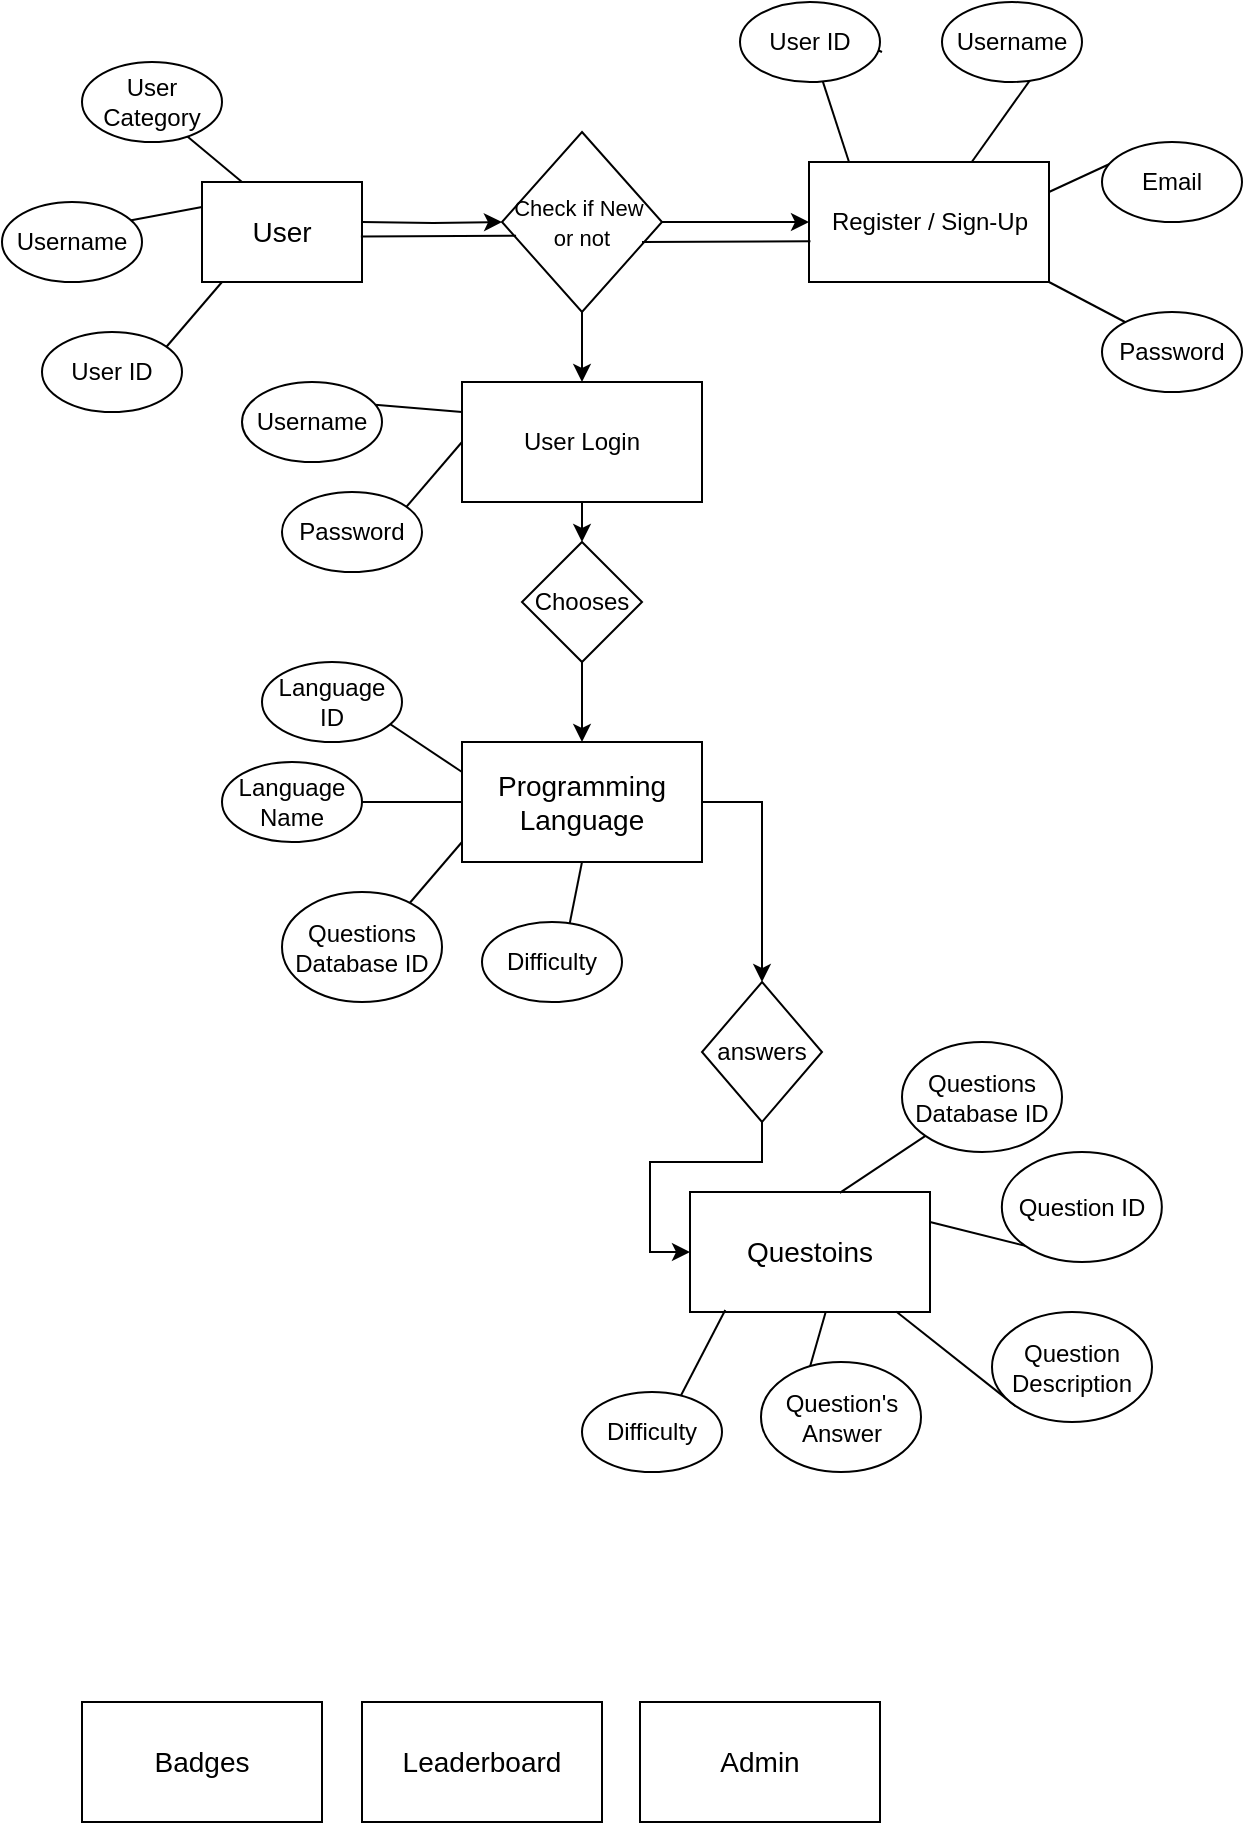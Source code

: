 <mxfile version="21.0.8" type="device"><diagram name="Page-1" id="WvWGj0stM3ibctudwUqx"><mxGraphModel dx="1816" dy="1699" grid="1" gridSize="10" guides="1" tooltips="1" connect="1" arrows="1" fold="1" page="1" pageScale="1" pageWidth="827" pageHeight="1169" math="0" shadow="0"><root><mxCell id="0"/><mxCell id="1" parent="0"/><mxCell id="6tX-1mgA7uxXbK9NMz-F-1" value="&lt;font style=&quot;font-size: 14px;&quot;&gt;User&lt;/font&gt;" style="rounded=0;whiteSpace=wrap;html=1;" vertex="1" parent="1"><mxGeometry x="50" y="50" width="80" height="50" as="geometry"/></mxCell><mxCell id="6tX-1mgA7uxXbK9NMz-F-20" style="edgeStyle=orthogonalEdgeStyle;rounded=0;orthogonalLoop=1;jettySize=auto;html=1;exitX=1;exitY=0.5;exitDx=0;exitDy=0;" edge="1" parent="1" source="6tX-1mgA7uxXbK9NMz-F-2" target="6tX-1mgA7uxXbK9NMz-F-14"><mxGeometry relative="1" as="geometry"/></mxCell><mxCell id="6tX-1mgA7uxXbK9NMz-F-2" value="&lt;font style=&quot;font-size: 14px;&quot;&gt;Programming Language&lt;/font&gt;" style="rounded=0;whiteSpace=wrap;html=1;" vertex="1" parent="1"><mxGeometry x="180" y="330" width="120" height="60" as="geometry"/></mxCell><mxCell id="6tX-1mgA7uxXbK9NMz-F-3" value="&lt;font style=&quot;font-size: 14px;&quot;&gt;Questoins&lt;/font&gt;" style="rounded=0;whiteSpace=wrap;html=1;" vertex="1" parent="1"><mxGeometry x="294" y="555" width="120" height="60" as="geometry"/></mxCell><mxCell id="6tX-1mgA7uxXbK9NMz-F-5" value="&lt;font style=&quot;font-size: 14px;&quot;&gt;Admin&lt;/font&gt;" style="rounded=0;whiteSpace=wrap;html=1;" vertex="1" parent="1"><mxGeometry x="269" y="810" width="120" height="60" as="geometry"/></mxCell><mxCell id="6tX-1mgA7uxXbK9NMz-F-6" value="&lt;font style=&quot;font-size: 14px;&quot;&gt;Badges&lt;/font&gt;" style="rounded=0;whiteSpace=wrap;html=1;" vertex="1" parent="1"><mxGeometry x="-10" y="810" width="120" height="60" as="geometry"/></mxCell><mxCell id="6tX-1mgA7uxXbK9NMz-F-7" value="&lt;font style=&quot;font-size: 14px;&quot;&gt;Leaderboard&lt;/font&gt;" style="rounded=0;whiteSpace=wrap;html=1;" vertex="1" parent="1"><mxGeometry x="130" y="810" width="120" height="60" as="geometry"/></mxCell><mxCell id="6tX-1mgA7uxXbK9NMz-F-18" style="edgeStyle=orthogonalEdgeStyle;rounded=0;orthogonalLoop=1;jettySize=auto;html=1;exitX=0.5;exitY=1;exitDx=0;exitDy=0;entryX=0.5;entryY=0;entryDx=0;entryDy=0;" edge="1" parent="1" source="6tX-1mgA7uxXbK9NMz-F-8" target="6tX-1mgA7uxXbK9NMz-F-12"><mxGeometry relative="1" as="geometry"/></mxCell><mxCell id="6tX-1mgA7uxXbK9NMz-F-8" value="User Login" style="rounded=0;whiteSpace=wrap;html=1;" vertex="1" parent="1"><mxGeometry x="180" y="150" width="120" height="60" as="geometry"/></mxCell><mxCell id="6tX-1mgA7uxXbK9NMz-F-16" style="edgeStyle=orthogonalEdgeStyle;rounded=0;orthogonalLoop=1;jettySize=auto;html=1;exitX=1;exitY=0.5;exitDx=0;exitDy=0;entryX=0;entryY=0.5;entryDx=0;entryDy=0;" edge="1" parent="1" source="6tX-1mgA7uxXbK9NMz-F-10" target="6tX-1mgA7uxXbK9NMz-F-11"><mxGeometry relative="1" as="geometry"/></mxCell><mxCell id="6tX-1mgA7uxXbK9NMz-F-17" style="edgeStyle=orthogonalEdgeStyle;rounded=0;orthogonalLoop=1;jettySize=auto;html=1;exitX=0.5;exitY=1;exitDx=0;exitDy=0;entryX=0.5;entryY=0;entryDx=0;entryDy=0;" edge="1" parent="1" source="6tX-1mgA7uxXbK9NMz-F-10" target="6tX-1mgA7uxXbK9NMz-F-8"><mxGeometry relative="1" as="geometry"/></mxCell><mxCell id="6tX-1mgA7uxXbK9NMz-F-10" value="&lt;font style=&quot;font-size: 11px;&quot;&gt;Check if New&amp;nbsp;&lt;br&gt;or not&lt;/font&gt;" style="rhombus;whiteSpace=wrap;html=1;" vertex="1" parent="1"><mxGeometry x="200" y="25" width="80" height="90" as="geometry"/></mxCell><mxCell id="6tX-1mgA7uxXbK9NMz-F-11" value="Register / Sign-Up" style="rounded=0;whiteSpace=wrap;html=1;" vertex="1" parent="1"><mxGeometry x="353.5" y="40" width="120" height="60" as="geometry"/></mxCell><mxCell id="6tX-1mgA7uxXbK9NMz-F-19" style="edgeStyle=orthogonalEdgeStyle;rounded=0;orthogonalLoop=1;jettySize=auto;html=1;exitX=0.5;exitY=1;exitDx=0;exitDy=0;entryX=0.5;entryY=0;entryDx=0;entryDy=0;" edge="1" parent="1" source="6tX-1mgA7uxXbK9NMz-F-12" target="6tX-1mgA7uxXbK9NMz-F-2"><mxGeometry relative="1" as="geometry"/></mxCell><mxCell id="6tX-1mgA7uxXbK9NMz-F-12" value="Chooses" style="rhombus;whiteSpace=wrap;html=1;" vertex="1" parent="1"><mxGeometry x="210" y="230" width="60" height="60" as="geometry"/></mxCell><mxCell id="6tX-1mgA7uxXbK9NMz-F-22" style="edgeStyle=orthogonalEdgeStyle;rounded=0;orthogonalLoop=1;jettySize=auto;html=1;entryX=0;entryY=0.5;entryDx=0;entryDy=0;" edge="1" parent="1" source="6tX-1mgA7uxXbK9NMz-F-14" target="6tX-1mgA7uxXbK9NMz-F-3"><mxGeometry relative="1" as="geometry"/></mxCell><mxCell id="6tX-1mgA7uxXbK9NMz-F-14" value="answers" style="rhombus;whiteSpace=wrap;html=1;" vertex="1" parent="1"><mxGeometry x="300" y="450" width="60" height="70" as="geometry"/></mxCell><mxCell id="6tX-1mgA7uxXbK9NMz-F-23" value="" style="endArrow=none;html=1;rounded=0;exitX=0.993;exitY=0.644;exitDx=0;exitDy=0;entryX=0.088;entryY=0.576;entryDx=0;entryDy=0;entryPerimeter=0;exitPerimeter=0;" edge="1" parent="1" target="6tX-1mgA7uxXbK9NMz-F-10"><mxGeometry width="50" height="50" relative="1" as="geometry"><mxPoint x="129.44" y="77.2" as="sourcePoint"/><mxPoint x="210" y="80" as="targetPoint"/></mxGeometry></mxCell><mxCell id="6tX-1mgA7uxXbK9NMz-F-28" style="edgeStyle=orthogonalEdgeStyle;rounded=0;orthogonalLoop=1;jettySize=auto;html=1;exitX=1;exitY=0.5;exitDx=0;exitDy=0;entryX=0;entryY=0.5;entryDx=0;entryDy=0;" edge="1" parent="1" target="6tX-1mgA7uxXbK9NMz-F-10"><mxGeometry relative="1" as="geometry"><mxPoint x="130" y="70" as="sourcePoint"/></mxGeometry></mxCell><mxCell id="6tX-1mgA7uxXbK9NMz-F-30" value="" style="endArrow=none;html=1;rounded=0;exitX=0.993;exitY=0.644;exitDx=0;exitDy=0;entryX=0.006;entryY=0.66;entryDx=0;entryDy=0;entryPerimeter=0;exitPerimeter=0;" edge="1" parent="1" target="6tX-1mgA7uxXbK9NMz-F-11"><mxGeometry width="50" height="50" relative="1" as="geometry"><mxPoint x="270" y="80" as="sourcePoint"/><mxPoint x="318" y="80" as="targetPoint"/></mxGeometry></mxCell><mxCell id="6tX-1mgA7uxXbK9NMz-F-32" value="" style="endArrow=none;html=1;rounded=0;" edge="1" parent="1"><mxGeometry width="50" height="50" relative="1" as="geometry"><mxPoint x="30" y="135" as="sourcePoint"/><mxPoint x="60" y="100" as="targetPoint"/></mxGeometry></mxCell><mxCell id="6tX-1mgA7uxXbK9NMz-F-33" value="User ID" style="ellipse;whiteSpace=wrap;html=1;" vertex="1" parent="1"><mxGeometry x="-30" y="125" width="70" height="40" as="geometry"/></mxCell><mxCell id="6tX-1mgA7uxXbK9NMz-F-34" value="" style="endArrow=none;html=1;rounded=0;entryX=0;entryY=0.25;entryDx=0;entryDy=0;" edge="1" parent="1" target="6tX-1mgA7uxXbK9NMz-F-1"><mxGeometry width="50" height="50" relative="1" as="geometry"><mxPoint x="10" y="70" as="sourcePoint"/><mxPoint x="40" y="35" as="targetPoint"/></mxGeometry></mxCell><mxCell id="6tX-1mgA7uxXbK9NMz-F-35" value="Username" style="ellipse;whiteSpace=wrap;html=1;" vertex="1" parent="1"><mxGeometry x="-50" y="60" width="70" height="40" as="geometry"/></mxCell><mxCell id="6tX-1mgA7uxXbK9NMz-F-37" value="" style="endArrow=none;html=1;rounded=0;entryX=0.25;entryY=0;entryDx=0;entryDy=0;" edge="1" parent="1" target="6tX-1mgA7uxXbK9NMz-F-1"><mxGeometry width="50" height="50" relative="1" as="geometry"><mxPoint x="10" as="sourcePoint"/><mxPoint x="60" y="45" as="targetPoint"/></mxGeometry></mxCell><mxCell id="6tX-1mgA7uxXbK9NMz-F-38" value="User Category" style="ellipse;whiteSpace=wrap;html=1;" vertex="1" parent="1"><mxGeometry x="-10" y="-10" width="70" height="40" as="geometry"/></mxCell><mxCell id="6tX-1mgA7uxXbK9NMz-F-41" value="" style="endArrow=none;html=1;rounded=0;entryX=0.25;entryY=0;entryDx=0;entryDy=0;" edge="1" parent="1" source="6tX-1mgA7uxXbK9NMz-F-42"><mxGeometry width="50" height="50" relative="1" as="geometry"><mxPoint x="390" y="-15" as="sourcePoint"/><mxPoint x="373.5" y="40" as="targetPoint"/></mxGeometry></mxCell><mxCell id="6tX-1mgA7uxXbK9NMz-F-43" value="" style="endArrow=none;html=1;rounded=0;entryX=0.25;entryY=0;entryDx=0;entryDy=0;" edge="1" parent="1" target="6tX-1mgA7uxXbK9NMz-F-42"><mxGeometry width="50" height="50" relative="1" as="geometry"><mxPoint x="390" y="-15" as="sourcePoint"/><mxPoint x="373.5" y="40" as="targetPoint"/></mxGeometry></mxCell><mxCell id="6tX-1mgA7uxXbK9NMz-F-42" value="User ID" style="ellipse;whiteSpace=wrap;html=1;" vertex="1" parent="1"><mxGeometry x="319" y="-40" width="70" height="40" as="geometry"/></mxCell><mxCell id="6tX-1mgA7uxXbK9NMz-F-44" value="" style="endArrow=none;html=1;rounded=0;exitX=0.081;exitY=0.253;exitDx=0;exitDy=0;exitPerimeter=0;entryX=1;entryY=0.25;entryDx=0;entryDy=0;" edge="1" parent="1" source="6tX-1mgA7uxXbK9NMz-F-45" target="6tX-1mgA7uxXbK9NMz-F-11"><mxGeometry width="50" height="50" relative="1" as="geometry"><mxPoint x="390" y="135" as="sourcePoint"/><mxPoint x="420" y="100" as="targetPoint"/></mxGeometry></mxCell><mxCell id="6tX-1mgA7uxXbK9NMz-F-45" value="Email" style="ellipse;whiteSpace=wrap;html=1;" vertex="1" parent="1"><mxGeometry x="500" y="30" width="70" height="40" as="geometry"/></mxCell><mxCell id="6tX-1mgA7uxXbK9NMz-F-46" value="" style="endArrow=none;html=1;rounded=0;exitX=0.638;exitY=0.955;exitDx=0;exitDy=0;exitPerimeter=0;" edge="1" parent="1" source="6tX-1mgA7uxXbK9NMz-F-47" target="6tX-1mgA7uxXbK9NMz-F-11"><mxGeometry width="50" height="50" relative="1" as="geometry"><mxPoint x="500" y="-25" as="sourcePoint"/><mxPoint x="530" y="-60" as="targetPoint"/></mxGeometry></mxCell><mxCell id="6tX-1mgA7uxXbK9NMz-F-47" value="Username" style="ellipse;whiteSpace=wrap;html=1;" vertex="1" parent="1"><mxGeometry x="420" y="-40" width="70" height="40" as="geometry"/></mxCell><mxCell id="6tX-1mgA7uxXbK9NMz-F-50" value="" style="endArrow=none;html=1;rounded=0;entryX=1;entryY=1;entryDx=0;entryDy=0;" edge="1" parent="1" target="6tX-1mgA7uxXbK9NMz-F-11"><mxGeometry width="50" height="50" relative="1" as="geometry"><mxPoint x="540" y="135" as="sourcePoint"/><mxPoint x="570" y="100" as="targetPoint"/></mxGeometry></mxCell><mxCell id="6tX-1mgA7uxXbK9NMz-F-51" value="Password" style="ellipse;whiteSpace=wrap;html=1;" vertex="1" parent="1"><mxGeometry x="500" y="115" width="70" height="40" as="geometry"/></mxCell><mxCell id="6tX-1mgA7uxXbK9NMz-F-52" value="" style="endArrow=none;html=1;rounded=0;entryX=0;entryY=0.25;entryDx=0;entryDy=0;" edge="1" parent="1" target="6tX-1mgA7uxXbK9NMz-F-8"><mxGeometry width="50" height="50" relative="1" as="geometry"><mxPoint x="120" y="160" as="sourcePoint"/><mxPoint x="220" y="140" as="targetPoint"/></mxGeometry></mxCell><mxCell id="6tX-1mgA7uxXbK9NMz-F-53" value="Username" style="ellipse;whiteSpace=wrap;html=1;" vertex="1" parent="1"><mxGeometry x="70" y="150" width="70" height="40" as="geometry"/></mxCell><mxCell id="6tX-1mgA7uxXbK9NMz-F-55" value="" style="endArrow=none;html=1;rounded=0;" edge="1" parent="1"><mxGeometry width="50" height="50" relative="1" as="geometry"><mxPoint x="150" y="215" as="sourcePoint"/><mxPoint x="180" y="180" as="targetPoint"/></mxGeometry></mxCell><mxCell id="6tX-1mgA7uxXbK9NMz-F-56" value="Password" style="ellipse;whiteSpace=wrap;html=1;" vertex="1" parent="1"><mxGeometry x="90" y="205" width="70" height="40" as="geometry"/></mxCell><mxCell id="6tX-1mgA7uxXbK9NMz-F-57" value="" style="endArrow=none;html=1;rounded=0;entryX=0;entryY=0.25;entryDx=0;entryDy=0;" edge="1" parent="1" target="6tX-1mgA7uxXbK9NMz-F-2"><mxGeometry width="50" height="50" relative="1" as="geometry"><mxPoint x="120" y="305" as="sourcePoint"/><mxPoint x="150" y="270" as="targetPoint"/></mxGeometry></mxCell><mxCell id="6tX-1mgA7uxXbK9NMz-F-58" value="Language ID" style="ellipse;whiteSpace=wrap;html=1;" vertex="1" parent="1"><mxGeometry x="80" y="290" width="70" height="40" as="geometry"/></mxCell><mxCell id="6tX-1mgA7uxXbK9NMz-F-59" value="" style="endArrow=none;html=1;rounded=0;entryX=0;entryY=0.5;entryDx=0;entryDy=0;" edge="1" parent="1" target="6tX-1mgA7uxXbK9NMz-F-2"><mxGeometry width="50" height="50" relative="1" as="geometry"><mxPoint x="100" y="360" as="sourcePoint"/><mxPoint x="210" y="335" as="targetPoint"/></mxGeometry></mxCell><mxCell id="6tX-1mgA7uxXbK9NMz-F-60" value="Language Name" style="ellipse;whiteSpace=wrap;html=1;" vertex="1" parent="1"><mxGeometry x="60" y="340" width="70" height="40" as="geometry"/></mxCell><mxCell id="6tX-1mgA7uxXbK9NMz-F-62" value="" style="endArrow=none;html=1;rounded=0;" edge="1" parent="1"><mxGeometry width="50" height="50" relative="1" as="geometry"><mxPoint x="150" y="415" as="sourcePoint"/><mxPoint x="180" y="380" as="targetPoint"/></mxGeometry></mxCell><mxCell id="6tX-1mgA7uxXbK9NMz-F-63" value="Questions Database ID" style="ellipse;whiteSpace=wrap;html=1;" vertex="1" parent="1"><mxGeometry x="90" y="405" width="80" height="55" as="geometry"/></mxCell><mxCell id="6tX-1mgA7uxXbK9NMz-F-64" value="" style="endArrow=none;html=1;rounded=0;entryX=0.5;entryY=1;entryDx=0;entryDy=0;" edge="1" parent="1" target="6tX-1mgA7uxXbK9NMz-F-2"><mxGeometry width="50" height="50" relative="1" as="geometry"><mxPoint x="230" y="440" as="sourcePoint"/><mxPoint x="260" y="405" as="targetPoint"/></mxGeometry></mxCell><mxCell id="6tX-1mgA7uxXbK9NMz-F-65" value="Difficulty" style="ellipse;whiteSpace=wrap;html=1;" vertex="1" parent="1"><mxGeometry x="190" y="420" width="70" height="40" as="geometry"/></mxCell><mxCell id="6tX-1mgA7uxXbK9NMz-F-66" value="" style="endArrow=none;html=1;rounded=0;exitX=0.624;exitY=0.007;exitDx=0;exitDy=0;exitPerimeter=0;entryX=0;entryY=1;entryDx=0;entryDy=0;" edge="1" parent="1" source="6tX-1mgA7uxXbK9NMz-F-3" target="6tX-1mgA7uxXbK9NMz-F-67"><mxGeometry width="50" height="50" relative="1" as="geometry"><mxPoint x="370" y="555" as="sourcePoint"/><mxPoint x="420" y="505" as="targetPoint"/></mxGeometry></mxCell><mxCell id="6tX-1mgA7uxXbK9NMz-F-67" value="Questions Database ID" style="ellipse;whiteSpace=wrap;html=1;" vertex="1" parent="1"><mxGeometry x="400" y="480" width="80" height="55" as="geometry"/></mxCell><mxCell id="6tX-1mgA7uxXbK9NMz-F-68" value="" style="endArrow=none;html=1;rounded=0;exitX=1;exitY=0.25;exitDx=0;exitDy=0;entryX=0;entryY=1;entryDx=0;entryDy=0;" edge="1" parent="1" target="6tX-1mgA7uxXbK9NMz-F-69" source="6tX-1mgA7uxXbK9NMz-F-3"><mxGeometry width="50" height="50" relative="1" as="geometry"><mxPoint x="420.0" y="584.74" as="sourcePoint"/><mxPoint x="469.92" y="545" as="targetPoint"/></mxGeometry></mxCell><mxCell id="6tX-1mgA7uxXbK9NMz-F-69" value="Question ID" style="ellipse;whiteSpace=wrap;html=1;" vertex="1" parent="1"><mxGeometry x="449.92" y="535" width="80" height="55" as="geometry"/></mxCell><mxCell id="6tX-1mgA7uxXbK9NMz-F-71" value="" style="endArrow=none;html=1;rounded=0;exitX=0.859;exitY=0.996;exitDx=0;exitDy=0;exitPerimeter=0;entryX=0;entryY=1;entryDx=0;entryDy=0;" edge="1" parent="1" target="6tX-1mgA7uxXbK9NMz-F-72" source="6tX-1mgA7uxXbK9NMz-F-3"><mxGeometry width="50" height="50" relative="1" as="geometry"><mxPoint x="414" y="690" as="sourcePoint"/><mxPoint x="465" y="640" as="targetPoint"/></mxGeometry></mxCell><mxCell id="6tX-1mgA7uxXbK9NMz-F-72" value="Question Description" style="ellipse;whiteSpace=wrap;html=1;" vertex="1" parent="1"><mxGeometry x="445" y="615" width="80" height="55" as="geometry"/></mxCell><mxCell id="6tX-1mgA7uxXbK9NMz-F-73" value="" style="endArrow=none;html=1;rounded=0;exitX=0.566;exitY=0.996;exitDx=0;exitDy=0;exitPerimeter=0;entryX=0;entryY=1;entryDx=0;entryDy=0;" edge="1" parent="1" target="6tX-1mgA7uxXbK9NMz-F-74" source="6tX-1mgA7uxXbK9NMz-F-3"><mxGeometry width="50" height="50" relative="1" as="geometry"><mxPoint x="298.5" y="715" as="sourcePoint"/><mxPoint x="349.5" y="665" as="targetPoint"/></mxGeometry></mxCell><mxCell id="6tX-1mgA7uxXbK9NMz-F-74" value="Question's Answer" style="ellipse;whiteSpace=wrap;html=1;" vertex="1" parent="1"><mxGeometry x="329.5" y="640" width="80" height="55" as="geometry"/></mxCell><mxCell id="6tX-1mgA7uxXbK9NMz-F-75" value="" style="endArrow=none;html=1;rounded=0;entryX=0.147;entryY=0.984;entryDx=0;entryDy=0;entryPerimeter=0;" edge="1" parent="1" target="6tX-1mgA7uxXbK9NMz-F-3"><mxGeometry width="50" height="50" relative="1" as="geometry"><mxPoint x="280" y="675" as="sourcePoint"/><mxPoint x="290" y="625" as="targetPoint"/></mxGeometry></mxCell><mxCell id="6tX-1mgA7uxXbK9NMz-F-76" value="Difficulty" style="ellipse;whiteSpace=wrap;html=1;" vertex="1" parent="1"><mxGeometry x="240" y="655" width="70" height="40" as="geometry"/></mxCell></root></mxGraphModel></diagram></mxfile>